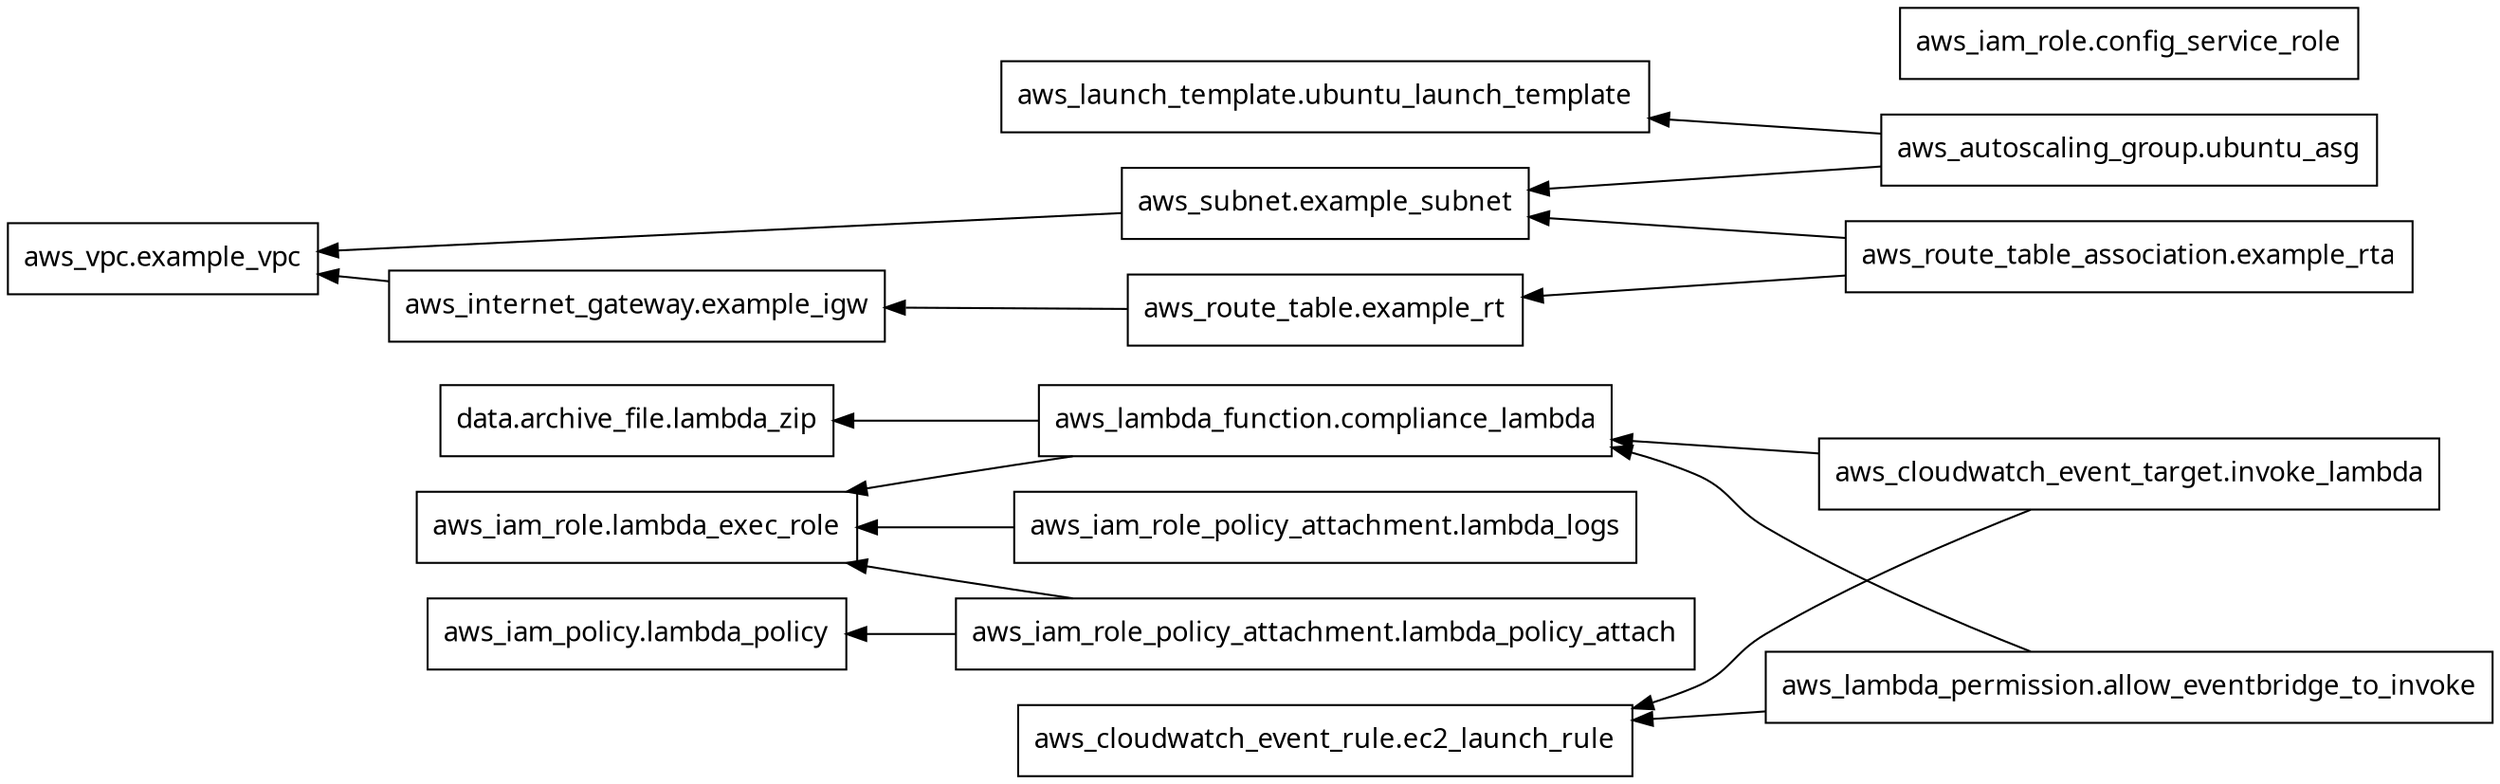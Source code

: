 digraph G {
  rankdir = "RL";
  node [shape = rect, fontname = "sans-serif"];
  "data.archive_file.lambda_zip" [label="data.archive_file.lambda_zip"];
  "aws_autoscaling_group.ubuntu_asg" [label="aws_autoscaling_group.ubuntu_asg"];
  "aws_cloudwatch_event_rule.ec2_launch_rule" [label="aws_cloudwatch_event_rule.ec2_launch_rule"];
  "aws_cloudwatch_event_target.invoke_lambda" [label="aws_cloudwatch_event_target.invoke_lambda"];
  "aws_iam_policy.lambda_policy" [label="aws_iam_policy.lambda_policy"];
  "aws_iam_role.config_service_role" [label="aws_iam_role.config_service_role"];
  "aws_iam_role.lambda_exec_role" [label="aws_iam_role.lambda_exec_role"];
  "aws_iam_role_policy_attachment.lambda_logs" [label="aws_iam_role_policy_attachment.lambda_logs"];
  "aws_iam_role_policy_attachment.lambda_policy_attach" [label="aws_iam_role_policy_attachment.lambda_policy_attach"];
  "aws_internet_gateway.example_igw" [label="aws_internet_gateway.example_igw"];
  "aws_lambda_function.compliance_lambda" [label="aws_lambda_function.compliance_lambda"];
  "aws_lambda_permission.allow_eventbridge_to_invoke" [label="aws_lambda_permission.allow_eventbridge_to_invoke"];
  "aws_launch_template.ubuntu_launch_template" [label="aws_launch_template.ubuntu_launch_template"];
  "aws_route_table.example_rt" [label="aws_route_table.example_rt"];
  "aws_route_table_association.example_rta" [label="aws_route_table_association.example_rta"];
  "aws_subnet.example_subnet" [label="aws_subnet.example_subnet"];
  "aws_vpc.example_vpc" [label="aws_vpc.example_vpc"];
  "aws_autoscaling_group.ubuntu_asg" -> "aws_launch_template.ubuntu_launch_template";
  "aws_autoscaling_group.ubuntu_asg" -> "aws_subnet.example_subnet";
  "aws_cloudwatch_event_target.invoke_lambda" -> "aws_cloudwatch_event_rule.ec2_launch_rule";
  "aws_cloudwatch_event_target.invoke_lambda" -> "aws_lambda_function.compliance_lambda";
  "aws_iam_role_policy_attachment.lambda_logs" -> "aws_iam_role.lambda_exec_role";
  "aws_iam_role_policy_attachment.lambda_policy_attach" -> "aws_iam_policy.lambda_policy";
  "aws_iam_role_policy_attachment.lambda_policy_attach" -> "aws_iam_role.lambda_exec_role";
  "aws_internet_gateway.example_igw" -> "aws_vpc.example_vpc";
  "aws_lambda_function.compliance_lambda" -> "data.archive_file.lambda_zip";
  "aws_lambda_function.compliance_lambda" -> "aws_iam_role.lambda_exec_role";
  "aws_lambda_permission.allow_eventbridge_to_invoke" -> "aws_cloudwatch_event_rule.ec2_launch_rule";
  "aws_lambda_permission.allow_eventbridge_to_invoke" -> "aws_lambda_function.compliance_lambda";
  "aws_route_table.example_rt" -> "aws_internet_gateway.example_igw";
  "aws_route_table_association.example_rta" -> "aws_route_table.example_rt";
  "aws_route_table_association.example_rta" -> "aws_subnet.example_subnet";
  "aws_subnet.example_subnet" -> "aws_vpc.example_vpc";
}
